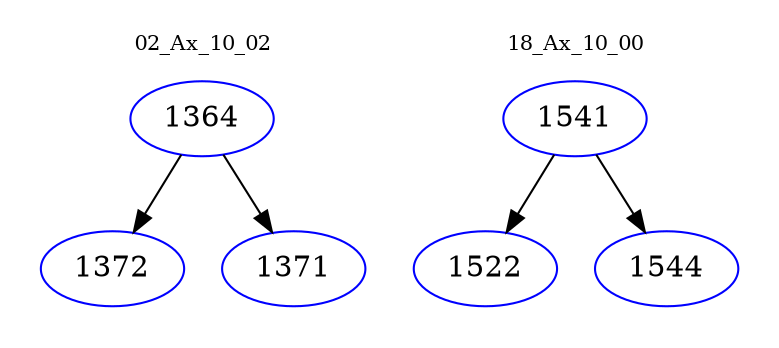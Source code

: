 digraph{
subgraph cluster_0 {
color = white
label = "02_Ax_10_02";
fontsize=10;
T0_1364 [label="1364", color="blue"]
T0_1364 -> T0_1372 [color="black"]
T0_1372 [label="1372", color="blue"]
T0_1364 -> T0_1371 [color="black"]
T0_1371 [label="1371", color="blue"]
}
subgraph cluster_1 {
color = white
label = "18_Ax_10_00";
fontsize=10;
T1_1541 [label="1541", color="blue"]
T1_1541 -> T1_1522 [color="black"]
T1_1522 [label="1522", color="blue"]
T1_1541 -> T1_1544 [color="black"]
T1_1544 [label="1544", color="blue"]
}
}

